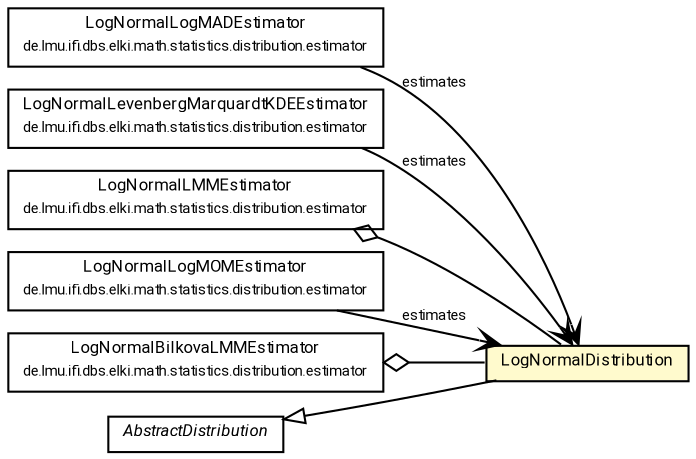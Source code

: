 #!/usr/local/bin/dot
#
# Class diagram 
# Generated by UMLGraph version R5_7_2-60-g0e99a6 (http://www.spinellis.gr/umlgraph/)
#

digraph G {
	graph [fontnames="svg"]
	edge [fontname="Roboto",fontsize=7,labelfontname="Roboto",labelfontsize=7,color="black"];
	node [fontname="Roboto",fontcolor="black",fontsize=8,shape=plaintext,margin=0,width=0,height=0];
	nodesep=0.15;
	ranksep=0.25;
	rankdir=LR;
	// de.lmu.ifi.dbs.elki.math.statistics.distribution.estimator.LogNormalLogMADEstimator
	c6549082 [label=<<table title="de.lmu.ifi.dbs.elki.math.statistics.distribution.estimator.LogNormalLogMADEstimator" border="0" cellborder="1" cellspacing="0" cellpadding="2" href="estimator/LogNormalLogMADEstimator.html" target="_parent">
		<tr><td><table border="0" cellspacing="0" cellpadding="1">
		<tr><td align="center" balign="center"> <font face="Roboto">LogNormalLogMADEstimator</font> </td></tr>
		<tr><td align="center" balign="center"> <font face="Roboto" point-size="7.0">de.lmu.ifi.dbs.elki.math.statistics.distribution.estimator</font> </td></tr>
		</table></td></tr>
		</table>>, URL="estimator/LogNormalLogMADEstimator.html"];
	// de.lmu.ifi.dbs.elki.math.statistics.distribution.estimator.LogNormalLevenbergMarquardtKDEEstimator
	c6549090 [label=<<table title="de.lmu.ifi.dbs.elki.math.statistics.distribution.estimator.LogNormalLevenbergMarquardtKDEEstimator" border="0" cellborder="1" cellspacing="0" cellpadding="2" href="estimator/LogNormalLevenbergMarquardtKDEEstimator.html" target="_parent">
		<tr><td><table border="0" cellspacing="0" cellpadding="1">
		<tr><td align="center" balign="center"> <font face="Roboto">LogNormalLevenbergMarquardtKDEEstimator</font> </td></tr>
		<tr><td align="center" balign="center"> <font face="Roboto" point-size="7.0">de.lmu.ifi.dbs.elki.math.statistics.distribution.estimator</font> </td></tr>
		</table></td></tr>
		</table>>, URL="estimator/LogNormalLevenbergMarquardtKDEEstimator.html"];
	// de.lmu.ifi.dbs.elki.math.statistics.distribution.estimator.LogNormalLMMEstimator
	c6549115 [label=<<table title="de.lmu.ifi.dbs.elki.math.statistics.distribution.estimator.LogNormalLMMEstimator" border="0" cellborder="1" cellspacing="0" cellpadding="2" href="estimator/LogNormalLMMEstimator.html" target="_parent">
		<tr><td><table border="0" cellspacing="0" cellpadding="1">
		<tr><td align="center" balign="center"> <font face="Roboto">LogNormalLMMEstimator</font> </td></tr>
		<tr><td align="center" balign="center"> <font face="Roboto" point-size="7.0">de.lmu.ifi.dbs.elki.math.statistics.distribution.estimator</font> </td></tr>
		</table></td></tr>
		</table>>, URL="estimator/LogNormalLMMEstimator.html"];
	// de.lmu.ifi.dbs.elki.math.statistics.distribution.estimator.LogNormalLogMOMEstimator
	c6549123 [label=<<table title="de.lmu.ifi.dbs.elki.math.statistics.distribution.estimator.LogNormalLogMOMEstimator" border="0" cellborder="1" cellspacing="0" cellpadding="2" href="estimator/LogNormalLogMOMEstimator.html" target="_parent">
		<tr><td><table border="0" cellspacing="0" cellpadding="1">
		<tr><td align="center" balign="center"> <font face="Roboto">LogNormalLogMOMEstimator</font> </td></tr>
		<tr><td align="center" balign="center"> <font face="Roboto" point-size="7.0">de.lmu.ifi.dbs.elki.math.statistics.distribution.estimator</font> </td></tr>
		</table></td></tr>
		</table>>, URL="estimator/LogNormalLogMOMEstimator.html"];
	// de.lmu.ifi.dbs.elki.math.statistics.distribution.estimator.LogNormalBilkovaLMMEstimator
	c6549134 [label=<<table title="de.lmu.ifi.dbs.elki.math.statistics.distribution.estimator.LogNormalBilkovaLMMEstimator" border="0" cellborder="1" cellspacing="0" cellpadding="2" href="estimator/LogNormalBilkovaLMMEstimator.html" target="_parent">
		<tr><td><table border="0" cellspacing="0" cellpadding="1">
		<tr><td align="center" balign="center"> <font face="Roboto">LogNormalBilkovaLMMEstimator</font> </td></tr>
		<tr><td align="center" balign="center"> <font face="Roboto" point-size="7.0">de.lmu.ifi.dbs.elki.math.statistics.distribution.estimator</font> </td></tr>
		</table></td></tr>
		</table>>, URL="estimator/LogNormalBilkovaLMMEstimator.html"];
	// de.lmu.ifi.dbs.elki.math.statistics.distribution.LogNormalDistribution
	c6549162 [label=<<table title="de.lmu.ifi.dbs.elki.math.statistics.distribution.LogNormalDistribution" border="0" cellborder="1" cellspacing="0" cellpadding="2" bgcolor="lemonChiffon" href="LogNormalDistribution.html" target="_parent">
		<tr><td><table border="0" cellspacing="0" cellpadding="1">
		<tr><td align="center" balign="center"> <font face="Roboto">LogNormalDistribution</font> </td></tr>
		</table></td></tr>
		</table>>, URL="LogNormalDistribution.html"];
	// de.lmu.ifi.dbs.elki.math.statistics.distribution.AbstractDistribution
	c6549192 [label=<<table title="de.lmu.ifi.dbs.elki.math.statistics.distribution.AbstractDistribution" border="0" cellborder="1" cellspacing="0" cellpadding="2" href="AbstractDistribution.html" target="_parent">
		<tr><td><table border="0" cellspacing="0" cellpadding="1">
		<tr><td align="center" balign="center"> <font face="Roboto"><i>AbstractDistribution</i></font> </td></tr>
		</table></td></tr>
		</table>>, URL="AbstractDistribution.html"];
	// de.lmu.ifi.dbs.elki.math.statistics.distribution.estimator.LogNormalLogMADEstimator navassoc de.lmu.ifi.dbs.elki.math.statistics.distribution.LogNormalDistribution
	c6549082 -> c6549162 [arrowhead=open,weight=1,label="estimates"];
	// de.lmu.ifi.dbs.elki.math.statistics.distribution.estimator.LogNormalLevenbergMarquardtKDEEstimator navassoc de.lmu.ifi.dbs.elki.math.statistics.distribution.LogNormalDistribution
	c6549090 -> c6549162 [arrowhead=open,weight=1,label="estimates"];
	// de.lmu.ifi.dbs.elki.math.statistics.distribution.estimator.LogNormalLMMEstimator has de.lmu.ifi.dbs.elki.math.statistics.distribution.LogNormalDistribution
	c6549115 -> c6549162 [arrowhead=none,arrowtail=ediamond,dir=back,weight=4];
	// de.lmu.ifi.dbs.elki.math.statistics.distribution.estimator.LogNormalLogMOMEstimator navassoc de.lmu.ifi.dbs.elki.math.statistics.distribution.LogNormalDistribution
	c6549123 -> c6549162 [arrowhead=open,weight=1,label="estimates"];
	// de.lmu.ifi.dbs.elki.math.statistics.distribution.estimator.LogNormalBilkovaLMMEstimator has de.lmu.ifi.dbs.elki.math.statistics.distribution.LogNormalDistribution
	c6549134 -> c6549162 [arrowhead=none,arrowtail=ediamond,dir=back,weight=4];
	// de.lmu.ifi.dbs.elki.math.statistics.distribution.LogNormalDistribution extends de.lmu.ifi.dbs.elki.math.statistics.distribution.AbstractDistribution
	c6549192 -> c6549162 [arrowtail=empty,dir=back,weight=10];
}

